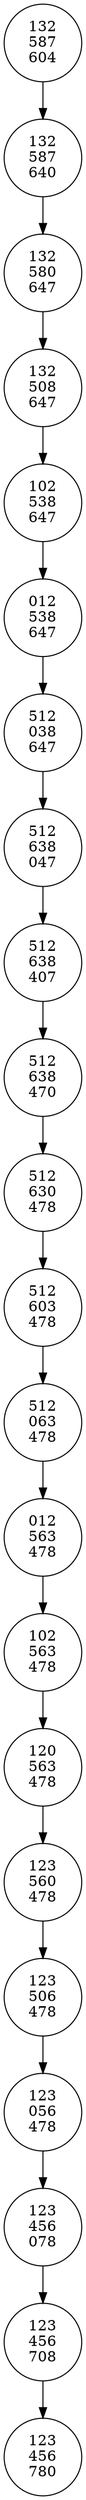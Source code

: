 digraph path{
node [shape=circle];
132587604 [label= "132
587
604
"]
132587640 [label= "132
587
640
"]
132580647 [label= "132
580
647
"]
132508647 [label= "132
508
647
"]
102538647 [label= "102
538
647
"]
012538647 [label= "012
538
647
"]
512038647 [label= "512
038
647
"]
512638047 [label= "512
638
047
"]
512638407 [label= "512
638
407
"]
512638470 [label= "512
638
470
"]
512630478 [label= "512
630
478
"]
512603478 [label= "512
603
478
"]
512063478 [label= "512
063
478
"]
012563478 [label= "012
563
478
"]
102563478 [label= "102
563
478
"]
120563478 [label= "120
563
478
"]
123560478 [label= "123
560
478
"]
123506478 [label= "123
506
478
"]
123056478 [label= "123
056
478
"]
123456078 [label= "123
456
078
"]
123456708 [label= "123
456
708
"]
123456780 [label= "123
456
780
"]
132587604 -> 132587640
132587640 -> 132580647
132580647 -> 132508647
132508647 -> 102538647
102538647 -> 012538647
012538647 -> 512038647
512038647 -> 512638047
512638047 -> 512638407
512638407 -> 512638470
512638470 -> 512630478
512630478 -> 512603478
512603478 -> 512063478
512063478 -> 012563478
012563478 -> 102563478
102563478 -> 120563478
120563478 -> 123560478
123560478 -> 123506478
123506478 -> 123056478
123056478 -> 123456078
123456078 -> 123456708
123456708 -> 123456780
}
